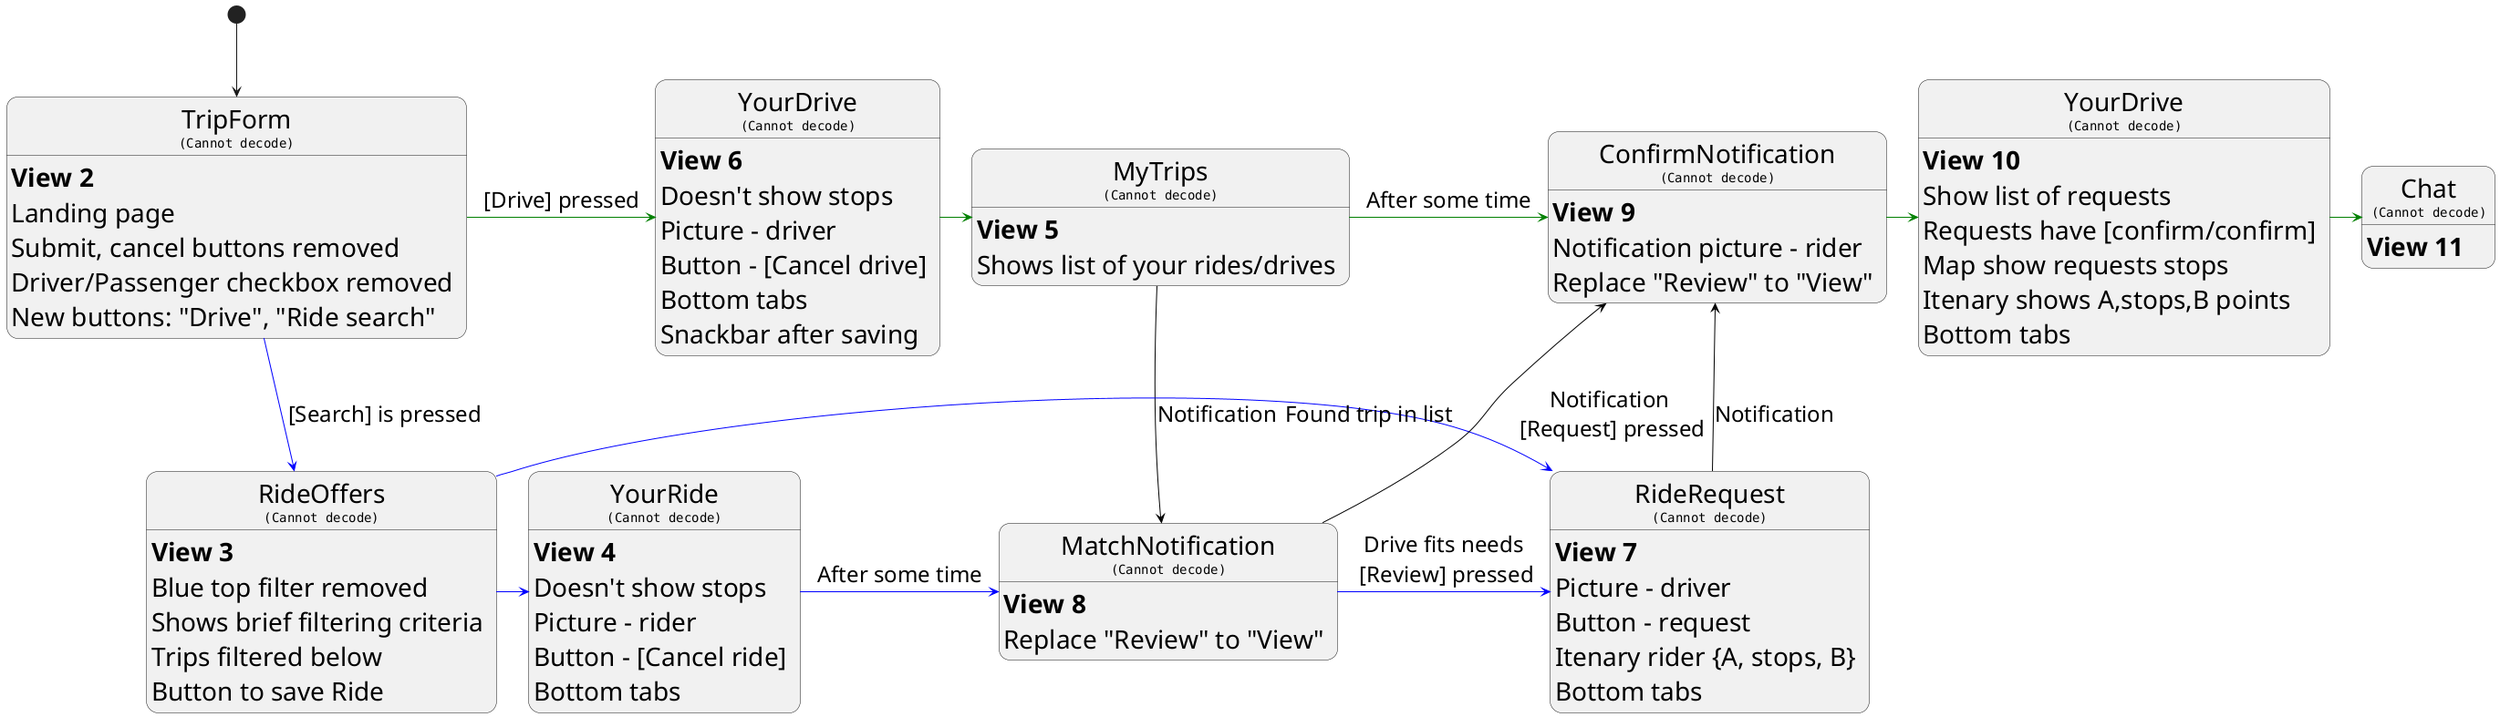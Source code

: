 @startuml

/'
 Rider - blue
 Driver - green
'/

skinparam state {
  FontSize 28
  AttributeFontSize 28
  ArrowFontSize 24
}

state "TripForm\n<img:TripForm.png>" as TripForm
TripForm: <b>View 2</b>
TripForm: Landing page
TripForm: Submit, cancel buttons removed
TripForm: Driver/Passenger checkbox removed
TripForm: New buttons: "Drive", "Ride search"

state "RideOffers\n<img:RideOffers.png>" as RideOffers
RideOffers: <b>View 3</b>
RideOffers: Blue top filter removed
RideOffers: Shows brief filtering criteria
RideOffers: Trips filtered below
RideOffers: Button to save Ride

state "YourRide\n<img:YourRide.png>" as YourRide
YourRide: <b>View 4</b>
YourRide: Doesn't show stops
YourRide: Picture - rider
YourRide: Button - [Cancel ride]
YourRide: Bottom tabs

state "MyTrips\n<img:Blank.png>" as MyTrips
MyTrips: <b>View 5</b>
MyTrips: Shows list of your rides/drives

state "YourDrive\n<img:YourDrive.png>" as YourDrive
YourDrive: <b>View 6</b>
YourDrive: Doesn't show stops
YourDrive: Picture - driver
YourDrive: Button - [Cancel drive]
YourDrive: Bottom tabs
YourDrive: Snackbar after saving

state "RideRequest\n<img:RideRequest.png>" as RideRequest
RideRequest: <b>View 7</b>
RideRequest: Picture - driver
RideRequest: Button - request
RideRequest: Itenary rider {A, stops, B}
RideRequest: Bottom tabs

state "MatchNotification\n<img:MatchNotification.png>" as MatchNotification
MatchNotification: <b>View 8</b>
MatchNotification: Replace "Review" to "View"

state "ConfirmNotification\n<img:ConfirmNotification.png>" as ConfirmNotification
ConfirmNotification: <b>View 9</b>
ConfirmNotification: Notification picture - rider
ConfirmNotification: Replace "Review" to "View"

state "YourDrive\n<img:DriveConfirm.png>" as DriveConfirm
DriveConfirm: <b>View 10</b>
DriveConfirm: Show list of requests
DriveConfirm: Requests have [confirm/confirm]
DriveConfirm: Map show requests stops
DriveConfirm: Itenary shows A,stops,B points
DriveConfirm: Bottom tabs

state "Chat\n<img:Chat.png>" as Chat
Chat: <b>View 11</b>

[*] --> TripForm
TripForm -[#blue]-> RideOffers: [Search] is pressed
RideOffers -[#blue]> YourRide
YourRide -[#blue]> MatchNotification: After some time

TripForm -[#green]> YourDrive: [Drive] pressed
YourDrive -[#green]> MyTrips
MyTrips -[#black]-> MatchNotification: Notification
MyTrips -[#green]> ConfirmNotification: After some time

RideOffers -[#blue]> RideRequest: Found trip in list
MatchNotification -[#blue]> RideRequest: Drive fits needs\n [Review] pressed
MatchNotification -[#black]up-> ConfirmNotification: Notification\n [Request] pressed

RideRequest -up[#black]-> ConfirmNotification: Notification
ConfirmNotification -[#green]> DriveConfirm
DriveConfirm -[#green]> Chat


@enduml
